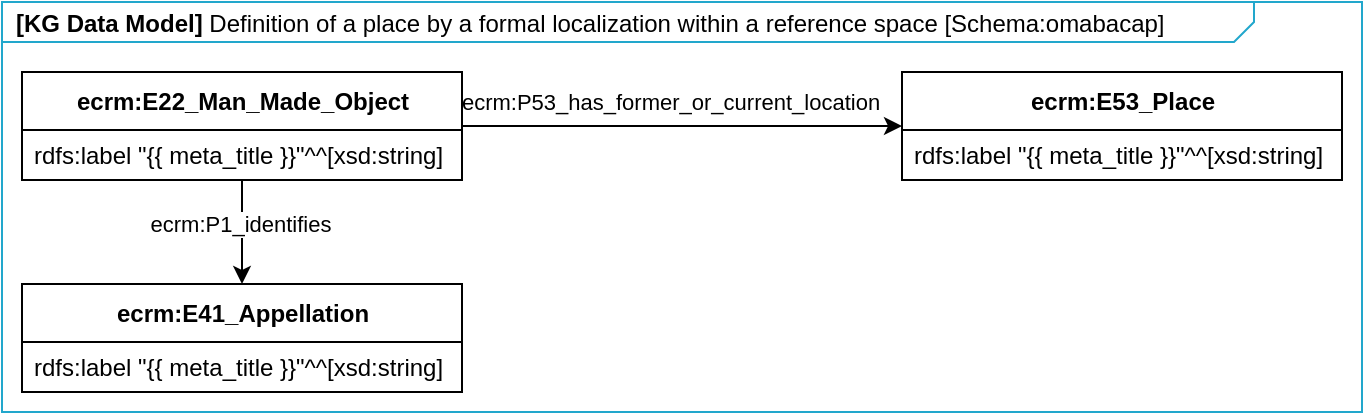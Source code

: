 <mxfile version="16.5.1" type="device"><diagram id="sxKUxCCtcQC74sJA50gQ" name="Page-1"><mxGraphModel dx="1102" dy="905" grid="1" gridSize="10" guides="1" tooltips="1" connect="1" arrows="1" fold="1" page="1" pageScale="1" pageWidth="1169" pageHeight="827" math="0" shadow="0"><root><mxCell id="0"/><mxCell id="1" parent="0"/><mxCell id="9NSkDzKICqkful6SFIh_-2" value="ecrm:E41_Appellation" style="swimlane;fontStyle=1;align=center;verticalAlign=middle;childLayout=stackLayout;horizontal=1;startSize=29;horizontalStack=0;resizeParent=1;resizeParentMax=0;resizeLast=0;collapsible=0;marginBottom=0;html=1;" parent="1" vertex="1"><mxGeometry x="50" y="181" width="220" height="54" as="geometry"/></mxCell><mxCell id="9NSkDzKICqkful6SFIh_-3" value="rdfs:label &quot;{{ meta_title }}&quot;^^[xsd:string]" style="text;html=1;strokeColor=none;fillColor=none;align=left;verticalAlign=middle;spacingLeft=4;spacingRight=4;overflow=hidden;rotatable=0;points=[[0,0.5],[1,0.5]];portConstraint=eastwest;" parent="9NSkDzKICqkful6SFIh_-2" vertex="1"><mxGeometry y="29" width="220" height="25" as="geometry"/></mxCell><mxCell id="9NSkDzKICqkful6SFIh_-4" value="ecrm:E53_Place" style="swimlane;fontStyle=1;align=center;verticalAlign=middle;childLayout=stackLayout;horizontal=1;startSize=29;horizontalStack=0;resizeParent=1;resizeParentMax=0;resizeLast=0;collapsible=0;marginBottom=0;html=1;" parent="1" vertex="1"><mxGeometry x="490" y="75" width="220" height="54" as="geometry"/></mxCell><mxCell id="9NSkDzKICqkful6SFIh_-5" value="rdfs:label &quot;{{ meta_title }}&quot;^^[xsd:string]" style="text;html=1;strokeColor=none;fillColor=none;align=left;verticalAlign=middle;spacingLeft=4;spacingRight=4;overflow=hidden;rotatable=0;points=[[0,0.5],[1,0.5]];portConstraint=eastwest;" parent="9NSkDzKICqkful6SFIh_-4" vertex="1"><mxGeometry y="29" width="220" height="25" as="geometry"/></mxCell><mxCell id="9NSkDzKICqkful6SFIh_-6" style="edgeStyle=orthogonalEdgeStyle;rounded=0;orthogonalLoop=1;jettySize=auto;html=1;" parent="1" source="9NSkDzKICqkful6SFIh_-12" target="9NSkDzKICqkful6SFIh_-4" edge="1"><mxGeometry relative="1" as="geometry"><mxPoint x="500" y="102" as="targetPoint"/></mxGeometry></mxCell><mxCell id="9NSkDzKICqkful6SFIh_-7" value="ecrm:P53_has_former_or_current_location" style="edgeLabel;html=1;align=center;verticalAlign=middle;resizable=0;points=[];" parent="9NSkDzKICqkful6SFIh_-6" vertex="1" connectable="0"><mxGeometry x="-0.148" y="2" relative="1" as="geometry"><mxPoint x="10" y="-10" as="offset"/></mxGeometry></mxCell><mxCell id="9NSkDzKICqkful6SFIh_-8" style="edgeStyle=orthogonalEdgeStyle;rounded=0;orthogonalLoop=1;jettySize=auto;html=1;" parent="1" source="9NSkDzKICqkful6SFIh_-12" target="9NSkDzKICqkful6SFIh_-2" edge="1"><mxGeometry relative="1" as="geometry"/></mxCell><mxCell id="9NSkDzKICqkful6SFIh_-9" value="ecrm:P1_identifies" style="edgeLabel;html=1;align=center;verticalAlign=middle;resizable=0;points=[];" parent="9NSkDzKICqkful6SFIh_-8" vertex="1" connectable="0"><mxGeometry x="-0.174" y="-1" relative="1" as="geometry"><mxPoint as="offset"/></mxGeometry></mxCell><mxCell id="9NSkDzKICqkful6SFIh_-12" value="ecrm:E22_Man_Made_Object" style="swimlane;fontStyle=1;align=center;verticalAlign=middle;childLayout=stackLayout;horizontal=1;startSize=29;horizontalStack=0;resizeParent=1;resizeParentMax=0;resizeLast=0;collapsible=0;marginBottom=0;html=1;" parent="1" vertex="1"><mxGeometry x="50" y="75" width="220" height="54" as="geometry"/></mxCell><mxCell id="9NSkDzKICqkful6SFIh_-13" value="rdfs:label &quot;{{ meta_title }}&quot;^^[xsd:string]" style="text;html=1;strokeColor=none;fillColor=none;align=left;verticalAlign=middle;spacingLeft=4;spacingRight=4;overflow=hidden;rotatable=0;points=[[0,0.5],[1,0.5]];portConstraint=eastwest;" parent="9NSkDzKICqkful6SFIh_-12" vertex="1"><mxGeometry y="29" width="220" height="25" as="geometry"/></mxCell><mxCell id="9NSkDzKICqkful6SFIh_-18" value="[KG Data Model]&amp;nbsp;&lt;span style=&quot;font-weight: 400&quot;&gt;Definition of a place by a formal localization within a reference space [Schema:omabacap]&lt;/span&gt;" style="html=1;shape=mxgraph.sysml.package;labelX=626.77;align=left;spacingLeft=5;verticalAlign=top;spacingTop=-3;fontStyle=1;strokeWidth=1;recursiveResize=0;fillColor=none;strokeColor=#22A7CC;" parent="1" vertex="1"><mxGeometry x="40" y="40" width="680" height="205" as="geometry"/></mxCell></root></mxGraphModel></diagram></mxfile>